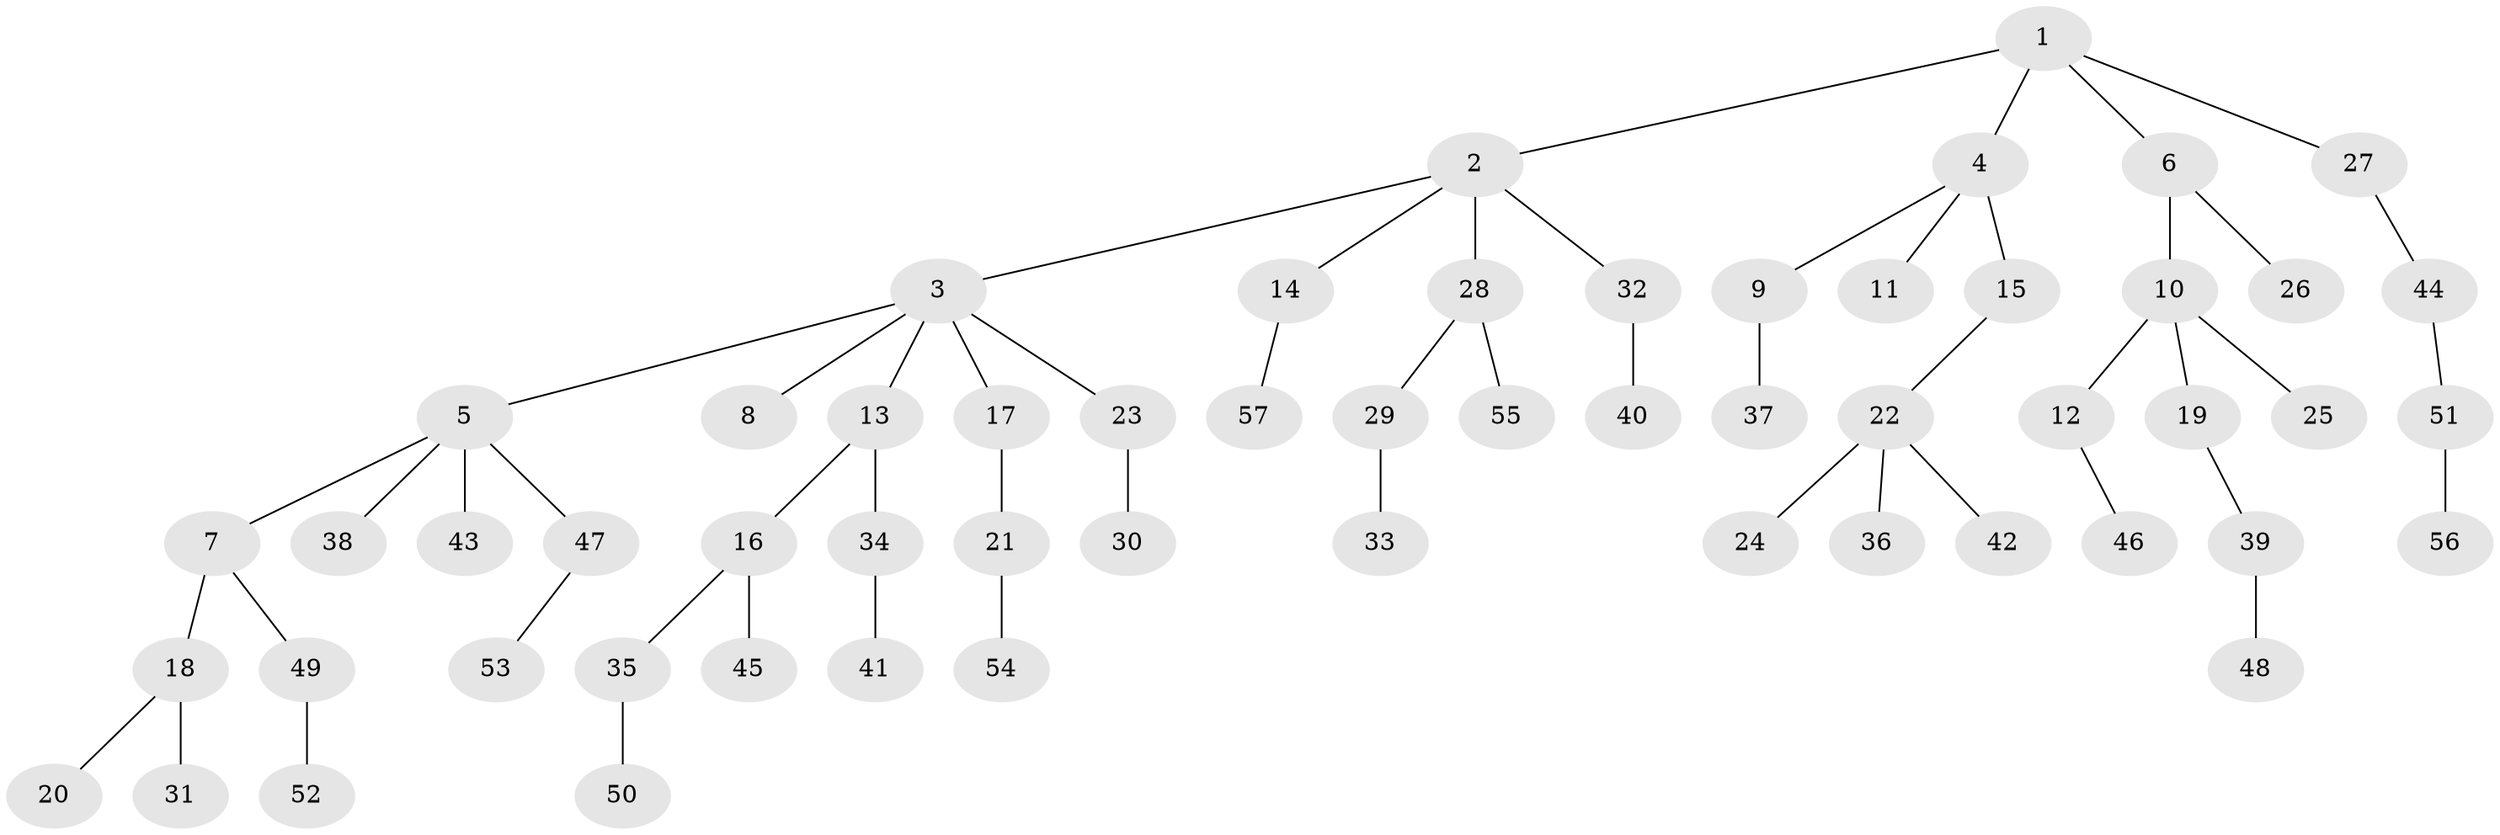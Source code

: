 // original degree distribution, {5: 0.017543859649122806, 6: 0.008771929824561403, 7: 0.017543859649122806, 3: 0.16666666666666666, 4: 0.05263157894736842, 2: 0.2719298245614035, 1: 0.4649122807017544}
// Generated by graph-tools (version 1.1) at 2025/36/03/09/25 02:36:59]
// undirected, 57 vertices, 56 edges
graph export_dot {
graph [start="1"]
  node [color=gray90,style=filled];
  1;
  2;
  3;
  4;
  5;
  6;
  7;
  8;
  9;
  10;
  11;
  12;
  13;
  14;
  15;
  16;
  17;
  18;
  19;
  20;
  21;
  22;
  23;
  24;
  25;
  26;
  27;
  28;
  29;
  30;
  31;
  32;
  33;
  34;
  35;
  36;
  37;
  38;
  39;
  40;
  41;
  42;
  43;
  44;
  45;
  46;
  47;
  48;
  49;
  50;
  51;
  52;
  53;
  54;
  55;
  56;
  57;
  1 -- 2 [weight=1.0];
  1 -- 4 [weight=1.0];
  1 -- 6 [weight=1.0];
  1 -- 27 [weight=1.0];
  2 -- 3 [weight=1.0];
  2 -- 14 [weight=1.0];
  2 -- 28 [weight=1.0];
  2 -- 32 [weight=1.0];
  3 -- 5 [weight=1.0];
  3 -- 8 [weight=1.0];
  3 -- 13 [weight=1.0];
  3 -- 17 [weight=1.0];
  3 -- 23 [weight=1.0];
  4 -- 9 [weight=1.0];
  4 -- 11 [weight=1.0];
  4 -- 15 [weight=1.0];
  5 -- 7 [weight=1.0];
  5 -- 38 [weight=1.0];
  5 -- 43 [weight=1.0];
  5 -- 47 [weight=1.0];
  6 -- 10 [weight=1.0];
  6 -- 26 [weight=1.0];
  7 -- 18 [weight=1.0];
  7 -- 49 [weight=1.0];
  9 -- 37 [weight=1.0];
  10 -- 12 [weight=1.0];
  10 -- 19 [weight=1.0];
  10 -- 25 [weight=1.0];
  12 -- 46 [weight=1.0];
  13 -- 16 [weight=1.0];
  13 -- 34 [weight=1.0];
  14 -- 57 [weight=1.0];
  15 -- 22 [weight=1.0];
  16 -- 35 [weight=1.0];
  16 -- 45 [weight=2.0];
  17 -- 21 [weight=2.0];
  18 -- 20 [weight=1.0];
  18 -- 31 [weight=1.0];
  19 -- 39 [weight=1.0];
  21 -- 54 [weight=1.0];
  22 -- 24 [weight=2.0];
  22 -- 36 [weight=1.0];
  22 -- 42 [weight=1.0];
  23 -- 30 [weight=3.0];
  27 -- 44 [weight=1.0];
  28 -- 29 [weight=1.0];
  28 -- 55 [weight=1.0];
  29 -- 33 [weight=1.0];
  32 -- 40 [weight=1.0];
  34 -- 41 [weight=2.0];
  35 -- 50 [weight=1.0];
  39 -- 48 [weight=1.0];
  44 -- 51 [weight=1.0];
  47 -- 53 [weight=1.0];
  49 -- 52 [weight=1.0];
  51 -- 56 [weight=1.0];
}
